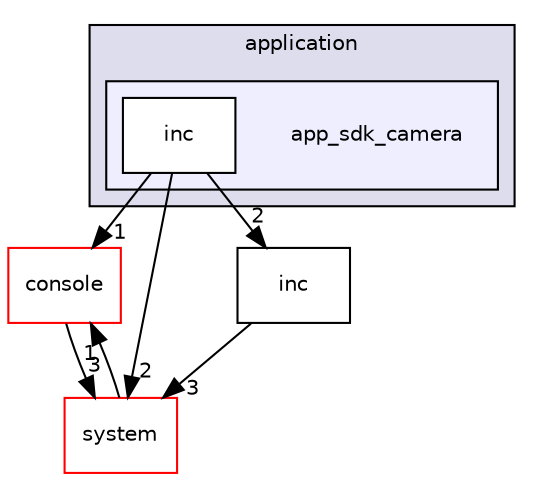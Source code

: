 digraph "app_sdk_camera" {
  compound=true
  node [ fontsize="10", fontname="Helvetica"];
  edge [ labelfontsize="10", labelfontname="Helvetica"];
  subgraph clusterdir_eda2a6d705da8f3400ffe9a7dcb90b30 {
    graph [ bgcolor="#ddddee", pencolor="black", label="application" fontname="Helvetica", fontsize="10", URL="dir_eda2a6d705da8f3400ffe9a7dcb90b30.html"]
  subgraph clusterdir_73197e4534f0ddd5f5e3fd44aa9e9482 {
    graph [ bgcolor="#eeeeff", pencolor="black", label="" URL="dir_73197e4534f0ddd5f5e3fd44aa9e9482.html"];
    dir_73197e4534f0ddd5f5e3fd44aa9e9482 [shape=plaintext label="app_sdk_camera"];
    dir_32355ed7469d6d15a245fe7efbec82e6 [shape=box label="inc" color="black" fillcolor="white" style="filled" URL="dir_32355ed7469d6d15a245fe7efbec82e6.html"];
  }
  }
  dir_41a4f755a1e521e6a5e6f7f91ca685aa [shape=box label="console" fillcolor="white" style="filled" color="red" URL="dir_41a4f755a1e521e6a5e6f7f91ca685aa.html"];
  dir_911aa23d539fd7870138add75e49b79e [shape=box label="system" fillcolor="white" style="filled" color="red" URL="dir_911aa23d539fd7870138add75e49b79e.html"];
  dir_3edf223c38a35cc5ba7f5b4c6571d932 [shape=box label="inc" URL="dir_3edf223c38a35cc5ba7f5b4c6571d932.html"];
  dir_41a4f755a1e521e6a5e6f7f91ca685aa->dir_911aa23d539fd7870138add75e49b79e [headlabel="3", labeldistance=1.5 headhref="dir_000017_000003.html"];
  dir_32355ed7469d6d15a245fe7efbec82e6->dir_41a4f755a1e521e6a5e6f7f91ca685aa [headlabel="1", labeldistance=1.5 headhref="dir_000054_000017.html"];
  dir_32355ed7469d6d15a245fe7efbec82e6->dir_911aa23d539fd7870138add75e49b79e [headlabel="2", labeldistance=1.5 headhref="dir_000054_000003.html"];
  dir_32355ed7469d6d15a245fe7efbec82e6->dir_3edf223c38a35cc5ba7f5b4c6571d932 [headlabel="2", labeldistance=1.5 headhref="dir_000054_000019.html"];
  dir_911aa23d539fd7870138add75e49b79e->dir_41a4f755a1e521e6a5e6f7f91ca685aa [headlabel="1", labeldistance=1.5 headhref="dir_000003_000017.html"];
  dir_3edf223c38a35cc5ba7f5b4c6571d932->dir_911aa23d539fd7870138add75e49b79e [headlabel="3", labeldistance=1.5 headhref="dir_000019_000003.html"];
}
